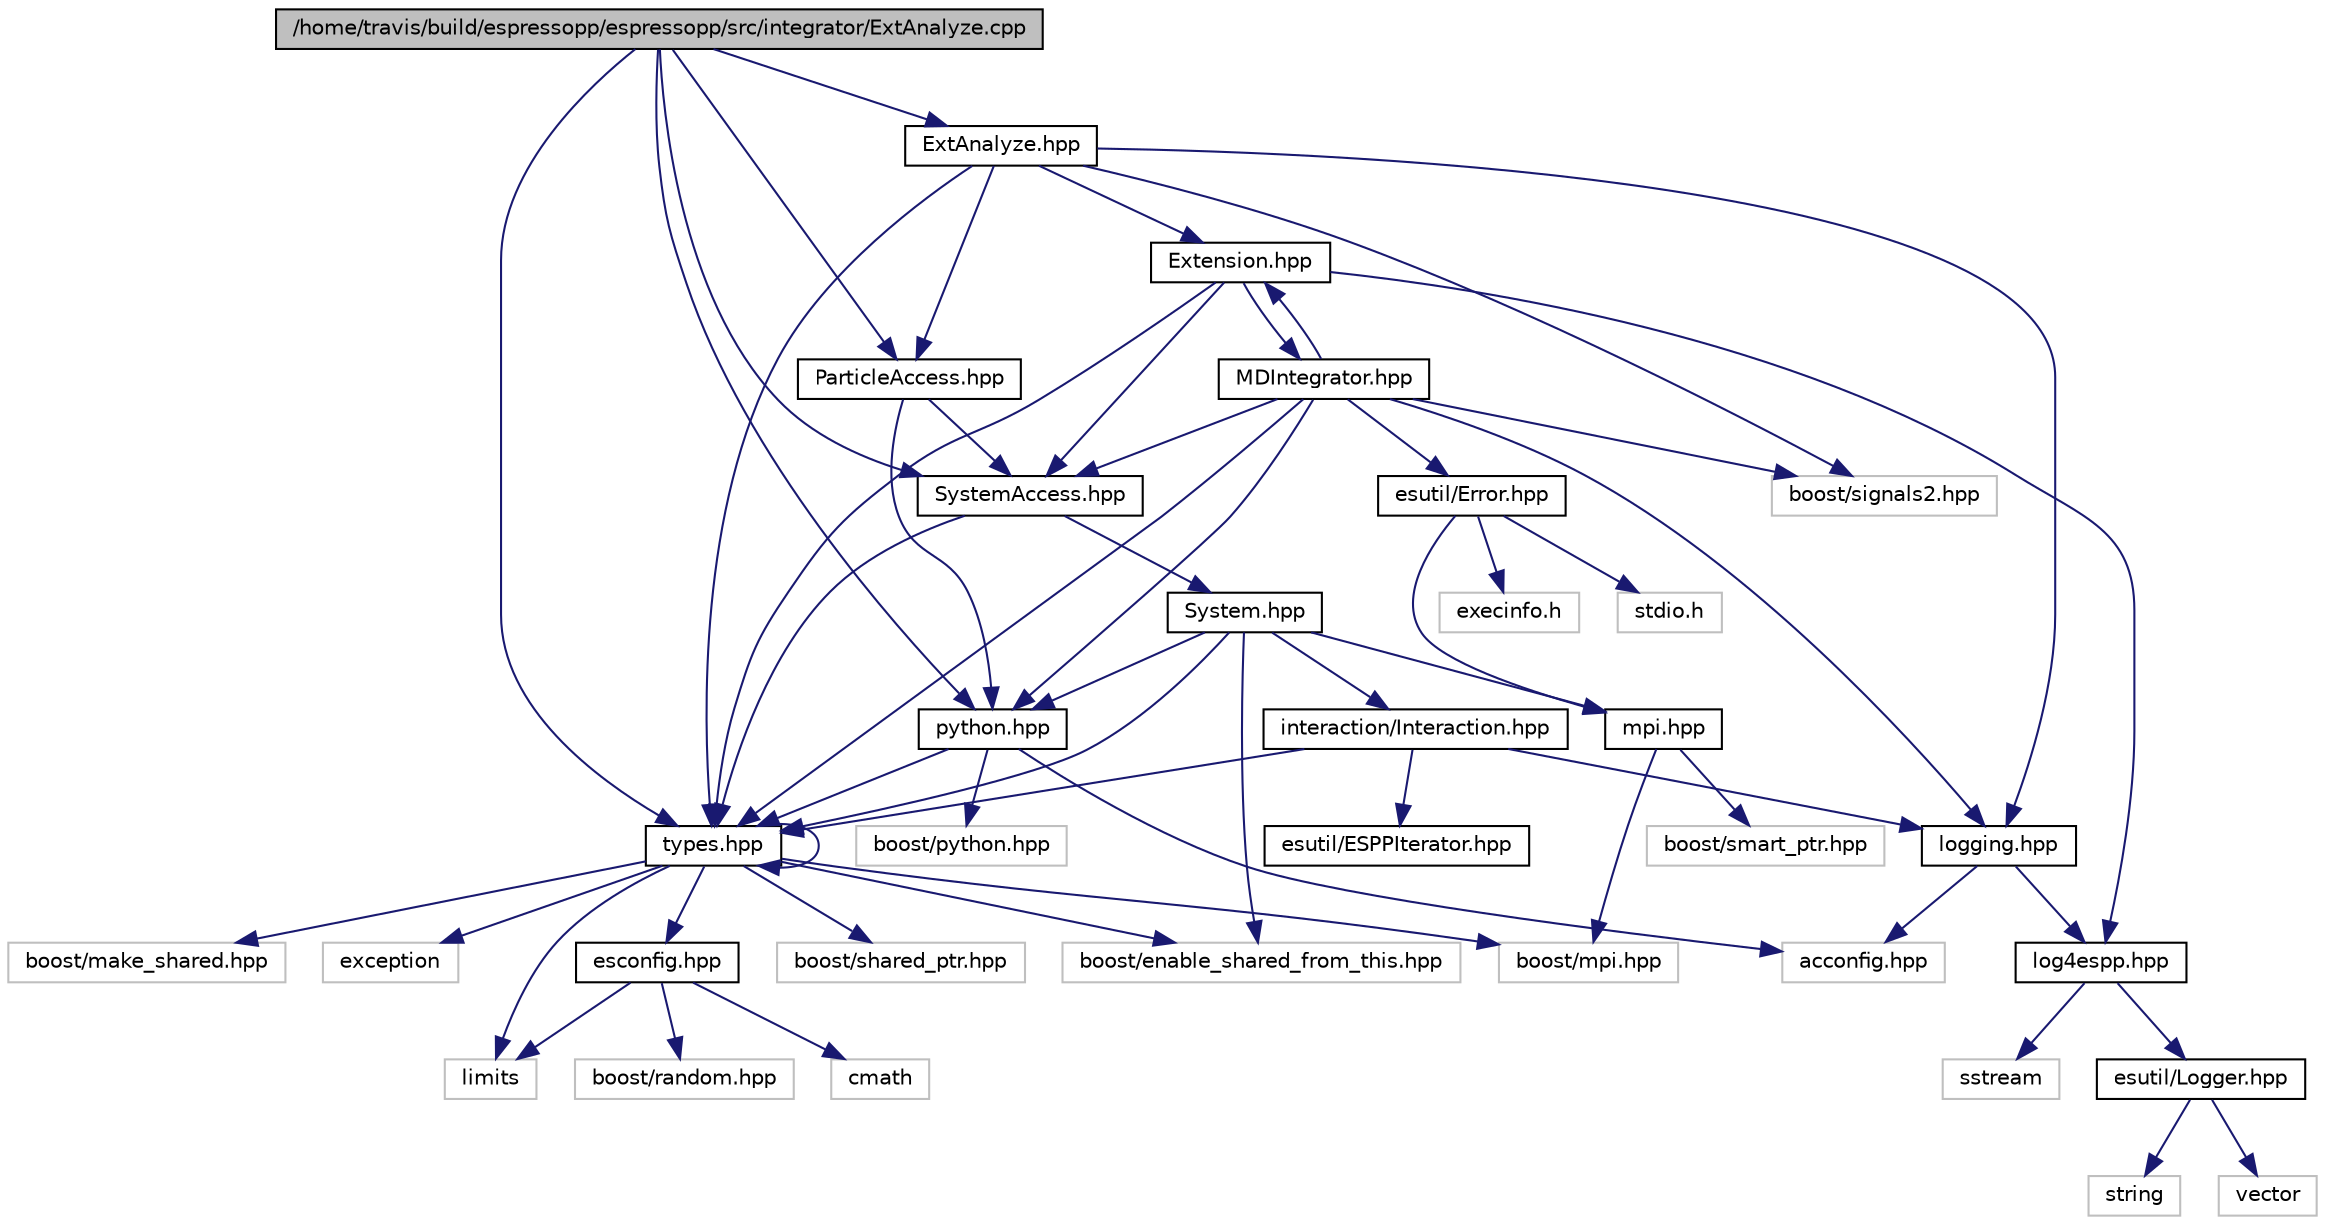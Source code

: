 digraph G
{
  edge [fontname="Helvetica",fontsize="10",labelfontname="Helvetica",labelfontsize="10"];
  node [fontname="Helvetica",fontsize="10",shape=record];
  Node1 [label="/home/travis/build/espressopp/espressopp/src/integrator/ExtAnalyze.cpp",height=0.2,width=0.4,color="black", fillcolor="grey75", style="filled" fontcolor="black"];
  Node1 -> Node2 [color="midnightblue",fontsize="10",style="solid",fontname="Helvetica"];
  Node2 [label="python.hpp",height=0.2,width=0.4,color="black", fillcolor="white", style="filled",URL="$python_8hpp.html"];
  Node2 -> Node3 [color="midnightblue",fontsize="10",style="solid",fontname="Helvetica"];
  Node3 [label="acconfig.hpp",height=0.2,width=0.4,color="grey75", fillcolor="white", style="filled"];
  Node2 -> Node4 [color="midnightblue",fontsize="10",style="solid",fontname="Helvetica"];
  Node4 [label="boost/python.hpp",height=0.2,width=0.4,color="grey75", fillcolor="white", style="filled"];
  Node2 -> Node5 [color="midnightblue",fontsize="10",style="solid",fontname="Helvetica"];
  Node5 [label="types.hpp",height=0.2,width=0.4,color="black", fillcolor="white", style="filled",URL="$types_8hpp.html"];
  Node5 -> Node6 [color="midnightblue",fontsize="10",style="solid",fontname="Helvetica"];
  Node6 [label="boost/shared_ptr.hpp",height=0.2,width=0.4,color="grey75", fillcolor="white", style="filled"];
  Node5 -> Node7 [color="midnightblue",fontsize="10",style="solid",fontname="Helvetica"];
  Node7 [label="boost/make_shared.hpp",height=0.2,width=0.4,color="grey75", fillcolor="white", style="filled"];
  Node5 -> Node8 [color="midnightblue",fontsize="10",style="solid",fontname="Helvetica"];
  Node8 [label="boost/enable_shared_from_this.hpp",height=0.2,width=0.4,color="grey75", fillcolor="white", style="filled"];
  Node5 -> Node9 [color="midnightblue",fontsize="10",style="solid",fontname="Helvetica"];
  Node9 [label="boost/mpi.hpp",height=0.2,width=0.4,color="grey75", fillcolor="white", style="filled"];
  Node5 -> Node10 [color="midnightblue",fontsize="10",style="solid",fontname="Helvetica"];
  Node10 [label="exception",height=0.2,width=0.4,color="grey75", fillcolor="white", style="filled"];
  Node5 -> Node11 [color="midnightblue",fontsize="10",style="solid",fontname="Helvetica"];
  Node11 [label="limits",height=0.2,width=0.4,color="grey75", fillcolor="white", style="filled"];
  Node5 -> Node12 [color="midnightblue",fontsize="10",style="solid",fontname="Helvetica"];
  Node12 [label="esconfig.hpp",height=0.2,width=0.4,color="black", fillcolor="white", style="filled",URL="$esconfig_8hpp.html"];
  Node12 -> Node13 [color="midnightblue",fontsize="10",style="solid",fontname="Helvetica"];
  Node13 [label="boost/random.hpp",height=0.2,width=0.4,color="grey75", fillcolor="white", style="filled"];
  Node12 -> Node11 [color="midnightblue",fontsize="10",style="solid",fontname="Helvetica"];
  Node12 -> Node14 [color="midnightblue",fontsize="10",style="solid",fontname="Helvetica"];
  Node14 [label="cmath",height=0.2,width=0.4,color="grey75", fillcolor="white", style="filled"];
  Node5 -> Node5 [color="midnightblue",fontsize="10",style="solid",fontname="Helvetica"];
  Node1 -> Node5 [color="midnightblue",fontsize="10",style="solid",fontname="Helvetica"];
  Node1 -> Node15 [color="midnightblue",fontsize="10",style="solid",fontname="Helvetica"];
  Node15 [label="ExtAnalyze.hpp",height=0.2,width=0.4,color="black", fillcolor="white", style="filled",URL="$ExtAnalyze_8hpp.html"];
  Node15 -> Node5 [color="midnightblue",fontsize="10",style="solid",fontname="Helvetica"];
  Node15 -> Node16 [color="midnightblue",fontsize="10",style="solid",fontname="Helvetica"];
  Node16 [label="logging.hpp",height=0.2,width=0.4,color="black", fillcolor="white", style="filled",URL="$logging_8hpp.html"];
  Node16 -> Node3 [color="midnightblue",fontsize="10",style="solid",fontname="Helvetica"];
  Node16 -> Node17 [color="midnightblue",fontsize="10",style="solid",fontname="Helvetica"];
  Node17 [label="log4espp.hpp",height=0.2,width=0.4,color="black", fillcolor="white", style="filled",URL="$log4espp_8hpp.html"];
  Node17 -> Node18 [color="midnightblue",fontsize="10",style="solid",fontname="Helvetica"];
  Node18 [label="sstream",height=0.2,width=0.4,color="grey75", fillcolor="white", style="filled"];
  Node17 -> Node19 [color="midnightblue",fontsize="10",style="solid",fontname="Helvetica"];
  Node19 [label="esutil/Logger.hpp",height=0.2,width=0.4,color="black", fillcolor="white", style="filled",URL="$Logger_8hpp.html",tooltip="Class for logging."];
  Node19 -> Node20 [color="midnightblue",fontsize="10",style="solid",fontname="Helvetica"];
  Node20 [label="string",height=0.2,width=0.4,color="grey75", fillcolor="white", style="filled"];
  Node19 -> Node21 [color="midnightblue",fontsize="10",style="solid",fontname="Helvetica"];
  Node21 [label="vector",height=0.2,width=0.4,color="grey75", fillcolor="white", style="filled"];
  Node15 -> Node22 [color="midnightblue",fontsize="10",style="solid",fontname="Helvetica"];
  Node22 [label="Extension.hpp",height=0.2,width=0.4,color="black", fillcolor="white", style="filled",URL="$Extension_8hpp.html"];
  Node22 -> Node17 [color="midnightblue",fontsize="10",style="solid",fontname="Helvetica"];
  Node22 -> Node5 [color="midnightblue",fontsize="10",style="solid",fontname="Helvetica"];
  Node22 -> Node23 [color="midnightblue",fontsize="10",style="solid",fontname="Helvetica"];
  Node23 [label="SystemAccess.hpp",height=0.2,width=0.4,color="black", fillcolor="white", style="filled",URL="$SystemAccess_8hpp.html"];
  Node23 -> Node24 [color="midnightblue",fontsize="10",style="solid",fontname="Helvetica"];
  Node24 [label="System.hpp",height=0.2,width=0.4,color="black", fillcolor="white", style="filled",URL="$System_8hpp.html"];
  Node24 -> Node2 [color="midnightblue",fontsize="10",style="solid",fontname="Helvetica"];
  Node24 -> Node25 [color="midnightblue",fontsize="10",style="solid",fontname="Helvetica"];
  Node25 [label="mpi.hpp",height=0.2,width=0.4,color="black", fillcolor="white", style="filled",URL="$mpi_8hpp.html"];
  Node25 -> Node9 [color="midnightblue",fontsize="10",style="solid",fontname="Helvetica"];
  Node25 -> Node26 [color="midnightblue",fontsize="10",style="solid",fontname="Helvetica"];
  Node26 [label="boost/smart_ptr.hpp",height=0.2,width=0.4,color="grey75", fillcolor="white", style="filled"];
  Node24 -> Node8 [color="midnightblue",fontsize="10",style="solid",fontname="Helvetica"];
  Node24 -> Node27 [color="midnightblue",fontsize="10",style="solid",fontname="Helvetica"];
  Node27 [label="interaction/Interaction.hpp",height=0.2,width=0.4,color="black", fillcolor="white", style="filled",URL="$Interaction_8hpp.html"];
  Node27 -> Node5 [color="midnightblue",fontsize="10",style="solid",fontname="Helvetica"];
  Node27 -> Node16 [color="midnightblue",fontsize="10",style="solid",fontname="Helvetica"];
  Node27 -> Node28 [color="midnightblue",fontsize="10",style="solid",fontname="Helvetica"];
  Node28 [label="esutil/ESPPIterator.hpp",height=0.2,width=0.4,color="black", fillcolor="white", style="filled",URL="$ESPPIterator_8hpp.html"];
  Node24 -> Node5 [color="midnightblue",fontsize="10",style="solid",fontname="Helvetica"];
  Node23 -> Node5 [color="midnightblue",fontsize="10",style="solid",fontname="Helvetica"];
  Node22 -> Node29 [color="midnightblue",fontsize="10",style="solid",fontname="Helvetica"];
  Node29 [label="MDIntegrator.hpp",height=0.2,width=0.4,color="black", fillcolor="white", style="filled",URL="$MDIntegrator_8hpp.html"];
  Node29 -> Node2 [color="midnightblue",fontsize="10",style="solid",fontname="Helvetica"];
  Node29 -> Node16 [color="midnightblue",fontsize="10",style="solid",fontname="Helvetica"];
  Node29 -> Node23 [color="midnightblue",fontsize="10",style="solid",fontname="Helvetica"];
  Node29 -> Node22 [color="midnightblue",fontsize="10",style="solid",fontname="Helvetica"];
  Node29 -> Node30 [color="midnightblue",fontsize="10",style="solid",fontname="Helvetica"];
  Node30 [label="boost/signals2.hpp",height=0.2,width=0.4,color="grey75", fillcolor="white", style="filled"];
  Node29 -> Node5 [color="midnightblue",fontsize="10",style="solid",fontname="Helvetica"];
  Node29 -> Node31 [color="midnightblue",fontsize="10",style="solid",fontname="Helvetica"];
  Node31 [label="esutil/Error.hpp",height=0.2,width=0.4,color="black", fillcolor="white", style="filled",URL="$Error_8hpp.html"];
  Node31 -> Node32 [color="midnightblue",fontsize="10",style="solid",fontname="Helvetica"];
  Node32 [label="execinfo.h",height=0.2,width=0.4,color="grey75", fillcolor="white", style="filled"];
  Node31 -> Node33 [color="midnightblue",fontsize="10",style="solid",fontname="Helvetica"];
  Node33 [label="stdio.h",height=0.2,width=0.4,color="grey75", fillcolor="white", style="filled"];
  Node31 -> Node25 [color="midnightblue",fontsize="10",style="solid",fontname="Helvetica"];
  Node15 -> Node30 [color="midnightblue",fontsize="10",style="solid",fontname="Helvetica"];
  Node15 -> Node34 [color="midnightblue",fontsize="10",style="solid",fontname="Helvetica"];
  Node34 [label="ParticleAccess.hpp",height=0.2,width=0.4,color="black", fillcolor="white", style="filled",URL="$ParticleAccess_8hpp.html"];
  Node34 -> Node2 [color="midnightblue",fontsize="10",style="solid",fontname="Helvetica"];
  Node34 -> Node23 [color="midnightblue",fontsize="10",style="solid",fontname="Helvetica"];
  Node1 -> Node23 [color="midnightblue",fontsize="10",style="solid",fontname="Helvetica"];
  Node1 -> Node34 [color="midnightblue",fontsize="10",style="solid",fontname="Helvetica"];
}
